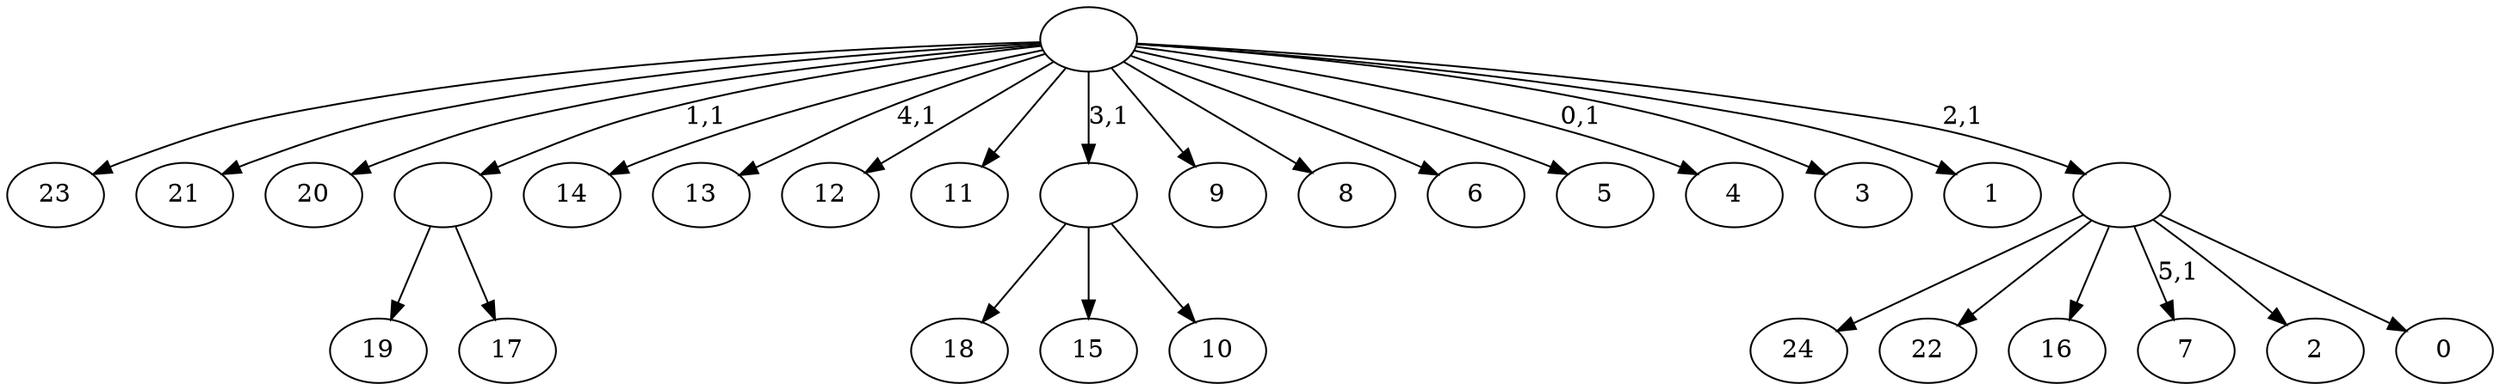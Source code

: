 digraph T {
	31 [label="24"]
	30 [label="23"]
	29 [label="22"]
	28 [label="21"]
	27 [label="20"]
	26 [label="19"]
	25 [label="18"]
	24 [label="17"]
	23 [label=""]
	22 [label="16"]
	21 [label="15"]
	20 [label="14"]
	19 [label="13"]
	17 [label="12"]
	16 [label="11"]
	15 [label="10"]
	14 [label=""]
	13 [label="9"]
	12 [label="8"]
	11 [label="7"]
	9 [label="6"]
	8 [label="5"]
	7 [label="4"]
	5 [label="3"]
	4 [label="2"]
	3 [label="1"]
	2 [label="0"]
	1 [label=""]
	0 [label=""]
	23 -> 26 [label=""]
	23 -> 24 [label=""]
	14 -> 25 [label=""]
	14 -> 21 [label=""]
	14 -> 15 [label=""]
	1 -> 11 [label="5,1"]
	1 -> 31 [label=""]
	1 -> 29 [label=""]
	1 -> 22 [label=""]
	1 -> 4 [label=""]
	1 -> 2 [label=""]
	0 -> 7 [label="0,1"]
	0 -> 19 [label="4,1"]
	0 -> 30 [label=""]
	0 -> 28 [label=""]
	0 -> 27 [label=""]
	0 -> 23 [label="1,1"]
	0 -> 20 [label=""]
	0 -> 17 [label=""]
	0 -> 16 [label=""]
	0 -> 14 [label="3,1"]
	0 -> 13 [label=""]
	0 -> 12 [label=""]
	0 -> 9 [label=""]
	0 -> 8 [label=""]
	0 -> 5 [label=""]
	0 -> 3 [label=""]
	0 -> 1 [label="2,1"]
}
